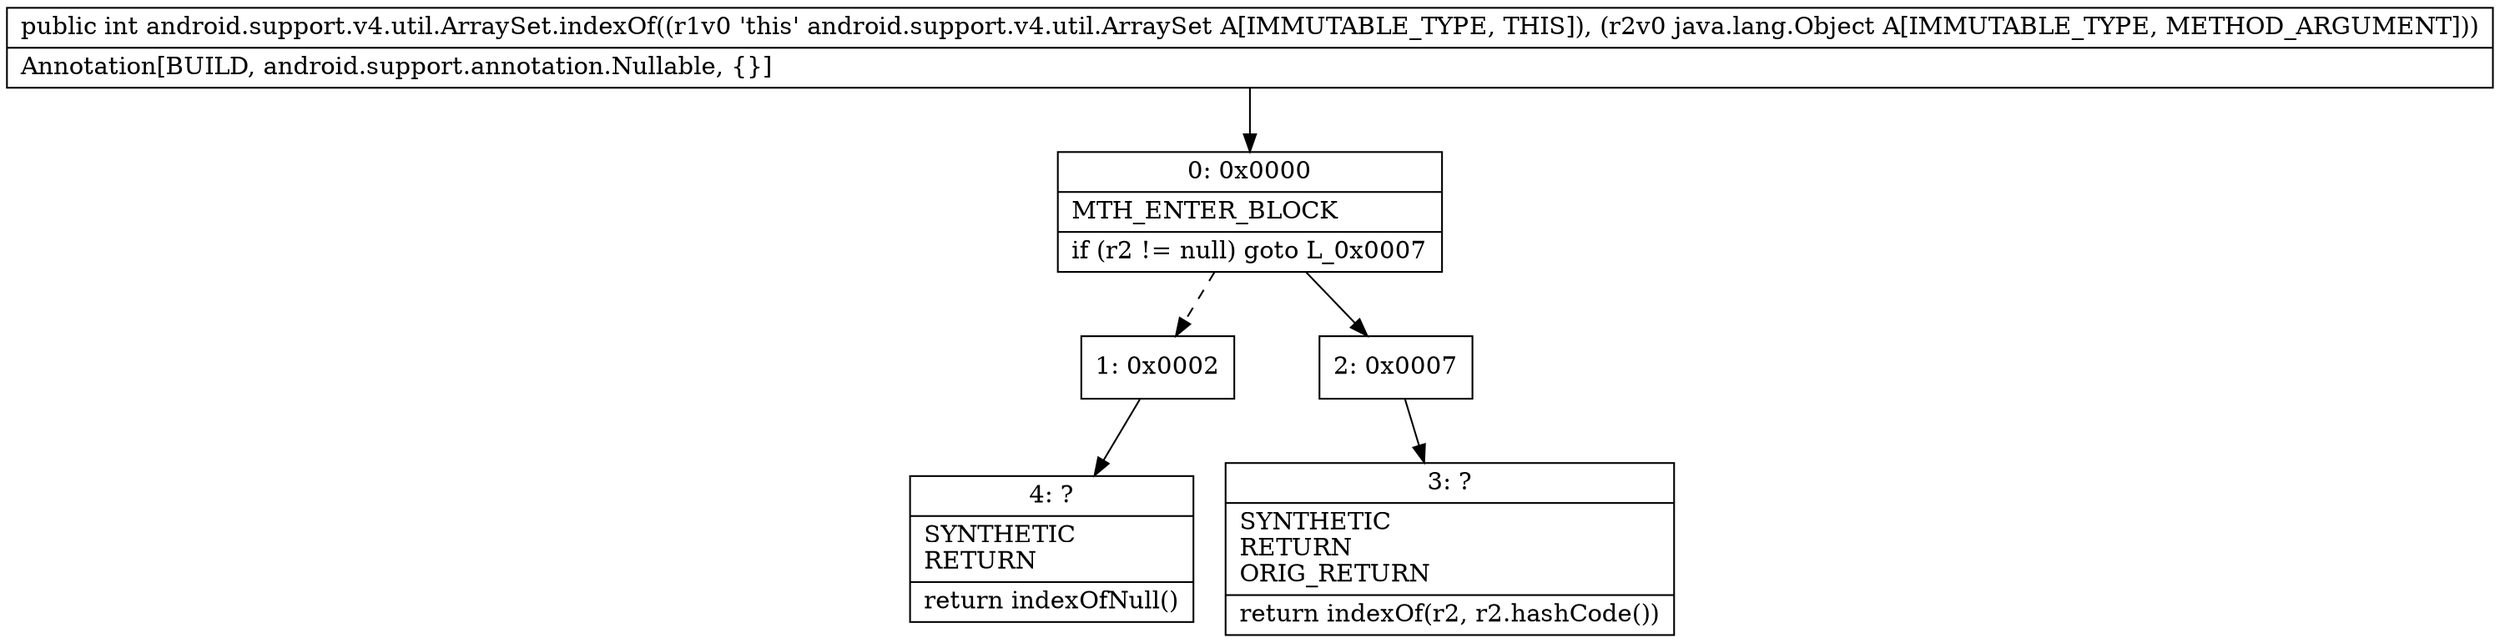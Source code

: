 digraph "CFG forandroid.support.v4.util.ArraySet.indexOf(Ljava\/lang\/Object;)I" {
Node_0 [shape=record,label="{0\:\ 0x0000|MTH_ENTER_BLOCK\l|if (r2 != null) goto L_0x0007\l}"];
Node_1 [shape=record,label="{1\:\ 0x0002}"];
Node_2 [shape=record,label="{2\:\ 0x0007}"];
Node_3 [shape=record,label="{3\:\ ?|SYNTHETIC\lRETURN\lORIG_RETURN\l|return indexOf(r2, r2.hashCode())\l}"];
Node_4 [shape=record,label="{4\:\ ?|SYNTHETIC\lRETURN\l|return indexOfNull()\l}"];
MethodNode[shape=record,label="{public int android.support.v4.util.ArraySet.indexOf((r1v0 'this' android.support.v4.util.ArraySet A[IMMUTABLE_TYPE, THIS]), (r2v0 java.lang.Object A[IMMUTABLE_TYPE, METHOD_ARGUMENT]))  | Annotation[BUILD, android.support.annotation.Nullable, \{\}]\l}"];
MethodNode -> Node_0;
Node_0 -> Node_1[style=dashed];
Node_0 -> Node_2;
Node_1 -> Node_4;
Node_2 -> Node_3;
}

